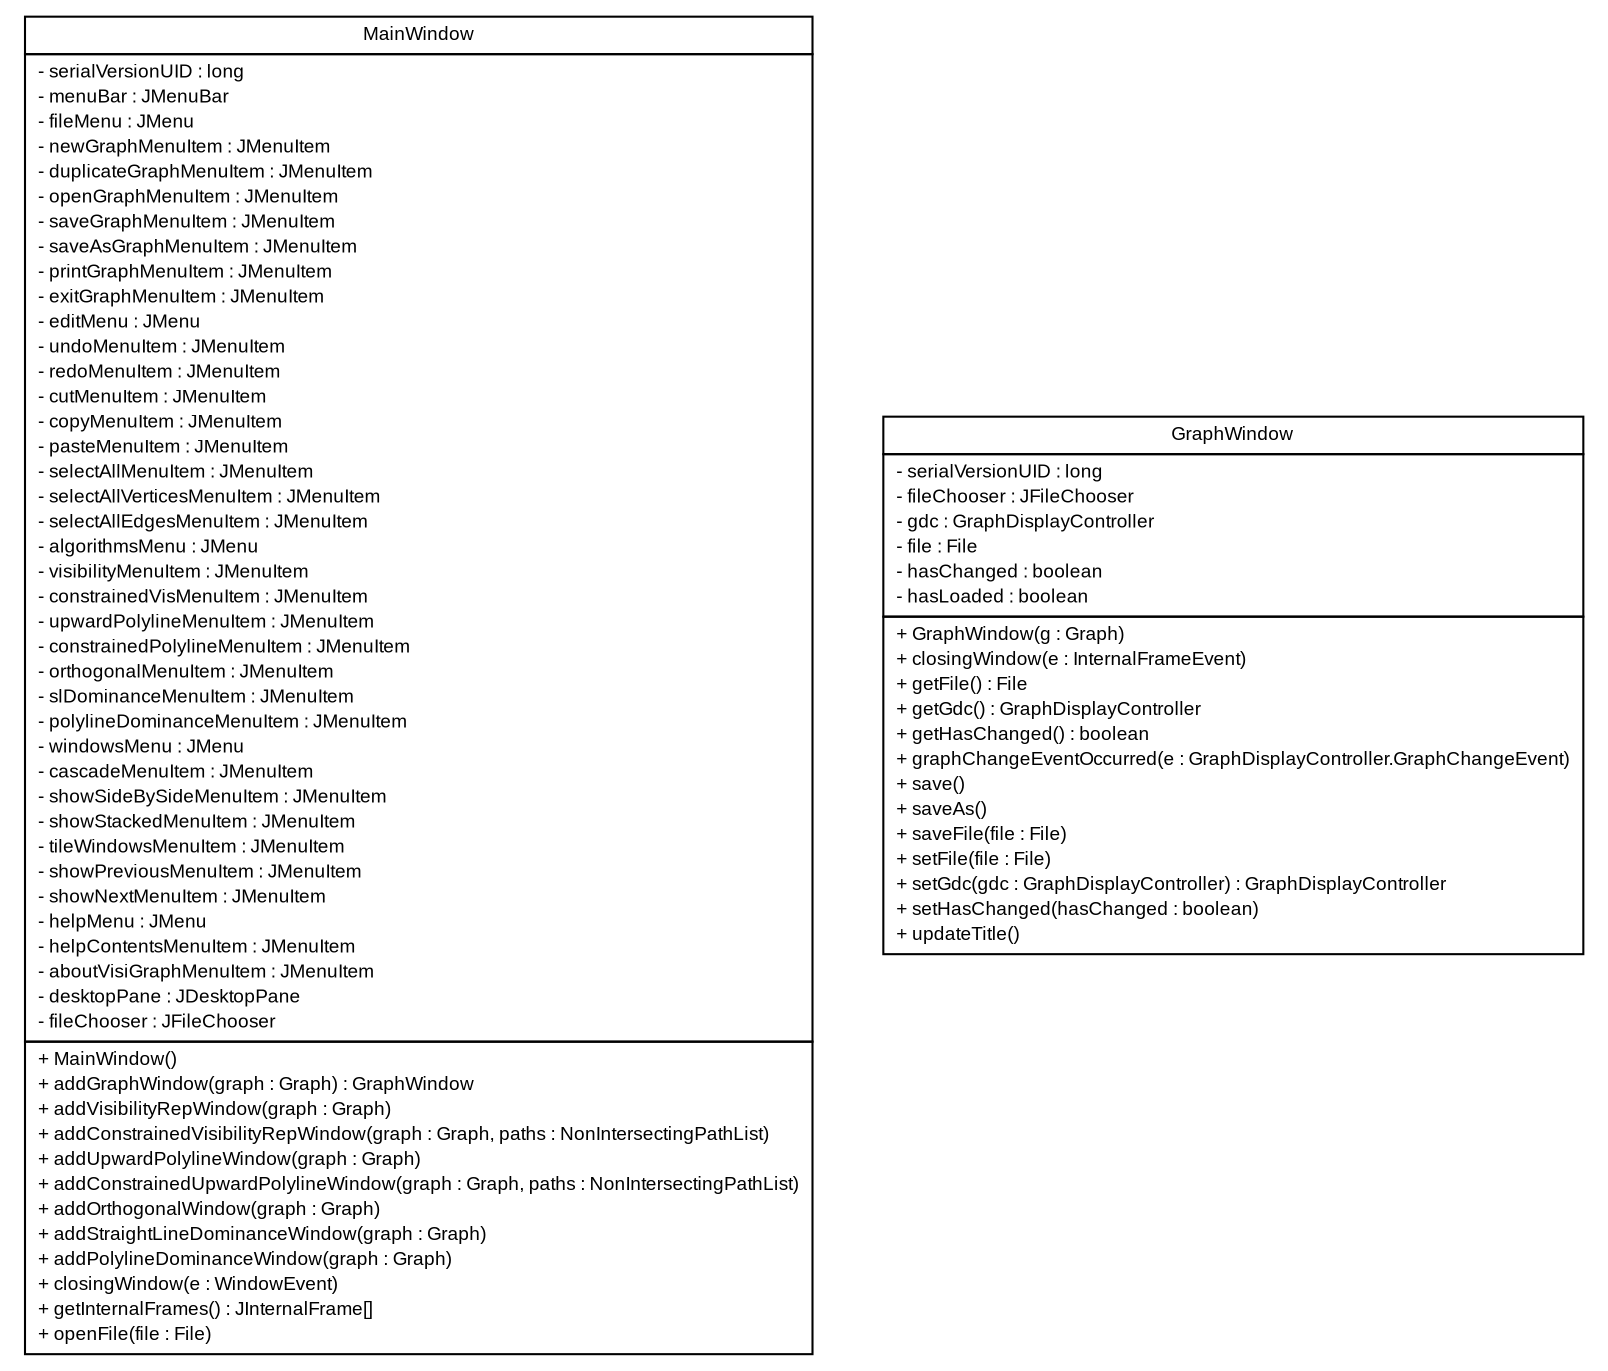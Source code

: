 #!/usr/local/bin/dot
#
# Class diagram 
# Generated by UMLGraph version R5_6 (http://www.umlgraph.org/)
#

digraph G {
	edge [fontname="arial",fontsize=10,labelfontname="arial",labelfontsize=10];
	node [fontname="arial",fontsize=10,shape=plaintext];
	nodesep=0.25;
	ranksep=0.5;
	// pfc.gui.windows.MainWindow
	c655 [label=<<table title="pfc.gui.windows.MainWindow" border="0" cellborder="1" cellspacing="0" cellpadding="2" port="p" href="./MainWindow.html">
		<tr><td><table border="0" cellspacing="0" cellpadding="1">
<tr><td align="center" balign="center"> MainWindow </td></tr>
		</table></td></tr>
		<tr><td><table border="0" cellspacing="0" cellpadding="1">
<tr><td align="left" balign="left"> - serialVersionUID : long </td></tr>
<tr><td align="left" balign="left"> - menuBar : JMenuBar </td></tr>
<tr><td align="left" balign="left"> - fileMenu : JMenu </td></tr>
<tr><td align="left" balign="left"> - newGraphMenuItem : JMenuItem </td></tr>
<tr><td align="left" balign="left"> - duplicateGraphMenuItem : JMenuItem </td></tr>
<tr><td align="left" balign="left"> - openGraphMenuItem : JMenuItem </td></tr>
<tr><td align="left" balign="left"> - saveGraphMenuItem : JMenuItem </td></tr>
<tr><td align="left" balign="left"> - saveAsGraphMenuItem : JMenuItem </td></tr>
<tr><td align="left" balign="left"> - printGraphMenuItem : JMenuItem </td></tr>
<tr><td align="left" balign="left"> - exitGraphMenuItem : JMenuItem </td></tr>
<tr><td align="left" balign="left"> - editMenu : JMenu </td></tr>
<tr><td align="left" balign="left"> - undoMenuItem : JMenuItem </td></tr>
<tr><td align="left" balign="left"> - redoMenuItem : JMenuItem </td></tr>
<tr><td align="left" balign="left"> - cutMenuItem : JMenuItem </td></tr>
<tr><td align="left" balign="left"> - copyMenuItem : JMenuItem </td></tr>
<tr><td align="left" balign="left"> - pasteMenuItem : JMenuItem </td></tr>
<tr><td align="left" balign="left"> - selectAllMenuItem : JMenuItem </td></tr>
<tr><td align="left" balign="left"> - selectAllVerticesMenuItem : JMenuItem </td></tr>
<tr><td align="left" balign="left"> - selectAllEdgesMenuItem : JMenuItem </td></tr>
<tr><td align="left" balign="left"> - algorithmsMenu : JMenu </td></tr>
<tr><td align="left" balign="left"> - visibilityMenuItem : JMenuItem </td></tr>
<tr><td align="left" balign="left"> - constrainedVisMenuItem : JMenuItem </td></tr>
<tr><td align="left" balign="left"> - upwardPolylineMenuItem : JMenuItem </td></tr>
<tr><td align="left" balign="left"> - constrainedPolylineMenuItem : JMenuItem </td></tr>
<tr><td align="left" balign="left"> - orthogonalMenuItem : JMenuItem </td></tr>
<tr><td align="left" balign="left"> - slDominanceMenuItem : JMenuItem </td></tr>
<tr><td align="left" balign="left"> - polylineDominanceMenuItem : JMenuItem </td></tr>
<tr><td align="left" balign="left"> - windowsMenu : JMenu </td></tr>
<tr><td align="left" balign="left"> - cascadeMenuItem : JMenuItem </td></tr>
<tr><td align="left" balign="left"> - showSideBySideMenuItem : JMenuItem </td></tr>
<tr><td align="left" balign="left"> - showStackedMenuItem : JMenuItem </td></tr>
<tr><td align="left" balign="left"> - tileWindowsMenuItem : JMenuItem </td></tr>
<tr><td align="left" balign="left"> - showPreviousMenuItem : JMenuItem </td></tr>
<tr><td align="left" balign="left"> - showNextMenuItem : JMenuItem </td></tr>
<tr><td align="left" balign="left"> - helpMenu : JMenu </td></tr>
<tr><td align="left" balign="left"> - helpContentsMenuItem : JMenuItem </td></tr>
<tr><td align="left" balign="left"> - aboutVisiGraphMenuItem : JMenuItem </td></tr>
<tr><td align="left" balign="left"> - desktopPane : JDesktopPane </td></tr>
<tr><td align="left" balign="left"> - fileChooser : JFileChooser </td></tr>
		</table></td></tr>
		<tr><td><table border="0" cellspacing="0" cellpadding="1">
<tr><td align="left" balign="left"> + MainWindow() </td></tr>
<tr><td align="left" balign="left"> + addGraphWindow(graph : Graph) : GraphWindow </td></tr>
<tr><td align="left" balign="left"> + addVisibilityRepWindow(graph : Graph) </td></tr>
<tr><td align="left" balign="left"> + addConstrainedVisibilityRepWindow(graph : Graph, paths : NonIntersectingPathList) </td></tr>
<tr><td align="left" balign="left"> + addUpwardPolylineWindow(graph : Graph) </td></tr>
<tr><td align="left" balign="left"> + addConstrainedUpwardPolylineWindow(graph : Graph, paths : NonIntersectingPathList) </td></tr>
<tr><td align="left" balign="left"> + addOrthogonalWindow(graph : Graph) </td></tr>
<tr><td align="left" balign="left"> + addStraightLineDominanceWindow(graph : Graph) </td></tr>
<tr><td align="left" balign="left"> + addPolylineDominanceWindow(graph : Graph) </td></tr>
<tr><td align="left" balign="left"> + closingWindow(e : WindowEvent) </td></tr>
<tr><td align="left" balign="left"> + getInternalFrames() : JInternalFrame[] </td></tr>
<tr><td align="left" balign="left"> + openFile(file : File) </td></tr>
		</table></td></tr>
		</table>>, URL="./MainWindow.html", fontname="arial", fontcolor="black", fontsize=9.0];
	// pfc.gui.windows.GraphWindow
	c656 [label=<<table title="pfc.gui.windows.GraphWindow" border="0" cellborder="1" cellspacing="0" cellpadding="2" port="p" href="./GraphWindow.html">
		<tr><td><table border="0" cellspacing="0" cellpadding="1">
<tr><td align="center" balign="center"> GraphWindow </td></tr>
		</table></td></tr>
		<tr><td><table border="0" cellspacing="0" cellpadding="1">
<tr><td align="left" balign="left"> - serialVersionUID : long </td></tr>
<tr><td align="left" balign="left"> - fileChooser : JFileChooser </td></tr>
<tr><td align="left" balign="left"> - gdc : GraphDisplayController </td></tr>
<tr><td align="left" balign="left"> - file : File </td></tr>
<tr><td align="left" balign="left"> - hasChanged : boolean </td></tr>
<tr><td align="left" balign="left"> - hasLoaded : boolean </td></tr>
		</table></td></tr>
		<tr><td><table border="0" cellspacing="0" cellpadding="1">
<tr><td align="left" balign="left"> + GraphWindow(g : Graph) </td></tr>
<tr><td align="left" balign="left"> + closingWindow(e : InternalFrameEvent) </td></tr>
<tr><td align="left" balign="left"> + getFile() : File </td></tr>
<tr><td align="left" balign="left"> + getGdc() : GraphDisplayController </td></tr>
<tr><td align="left" balign="left"> + getHasChanged() : boolean </td></tr>
<tr><td align="left" balign="left"> + graphChangeEventOccurred(e : GraphDisplayController.GraphChangeEvent) </td></tr>
<tr><td align="left" balign="left"> + save() </td></tr>
<tr><td align="left" balign="left"> + saveAs() </td></tr>
<tr><td align="left" balign="left"> + saveFile(file : File) </td></tr>
<tr><td align="left" balign="left"> + setFile(file : File) </td></tr>
<tr><td align="left" balign="left"> + setGdc(gdc : GraphDisplayController) : GraphDisplayController </td></tr>
<tr><td align="left" balign="left"> + setHasChanged(hasChanged : boolean) </td></tr>
<tr><td align="left" balign="left"> + updateTitle() </td></tr>
		</table></td></tr>
		</table>>, URL="./GraphWindow.html", fontname="arial", fontcolor="black", fontsize=9.0];
}

